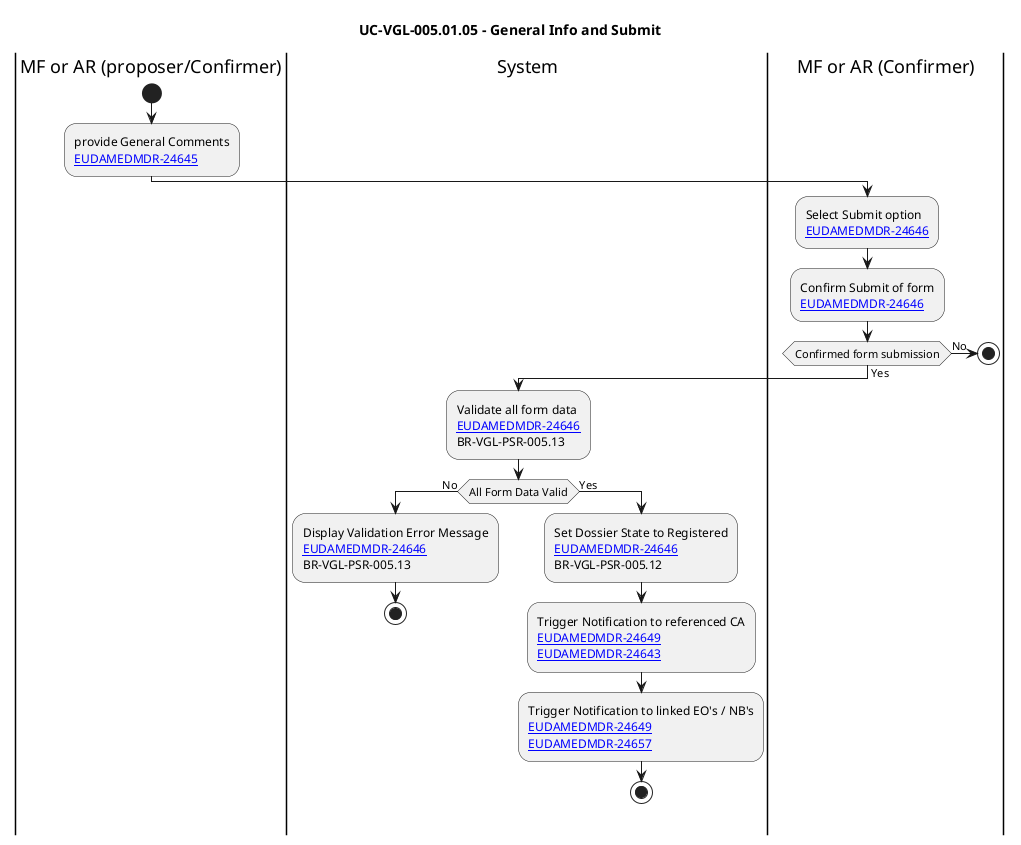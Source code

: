 @startuml
title UC-VGL-005.01.05 - General Info and Submit
|MF or AR (proposer/Confirmer)|
|System|
|MF or AR (Confirmer)|
|MF or AR (proposer/Confirmer)|
start
:provide General Comments
[[https://citnet.tech.ec.europa.eu/CITnet/jira/browse/EUDAMEDMDR-24645 EUDAMEDMDR-24645]];
|MF or AR (Confirmer)|
:Select Submit option
[[https://citnet.tech.ec.europa.eu/CITnet/jira/browse/EUDAMEDMDR-24646 EUDAMEDMDR-24646]];
:Confirm Submit of form
[[https://citnet.tech.ec.europa.eu/CITnet/jira/browse/EUDAMEDMDR-24646 EUDAMEDMDR-24646]];
if (Confirmed form submission) then (No)
  stop
else (Yes)
|System|
  :Validate all form data
  [[https://citnet.tech.ec.europa.eu/CITnet/jira/browse/EUDAMEDMDR-24646 EUDAMEDMDR-24646]]
  BR-VGL-PSR-005.13;
  if (All Form Data Valid) Then (No)
    :Display Validation Error Message
    [[https://citnet.tech.ec.europa.eu/CITnet/jira/browse/EUDAMEDMDR-24646 EUDAMEDMDR-24646]]
    BR-VGL-PSR-005.13;
    stop
  else (Yes)
    :Set Dossier State to Registered
    [[https://citnet.tech.ec.europa.eu/CITnet/jira/browse/EUDAMEDMDR-24646 EUDAMEDMDR-24646]]
    BR-VGL-PSR-005.12;
    :Trigger Notification to referenced CA 
    [[https://citnet.tech.ec.europa.eu/CITnet/jira/browse/EUDAMEDMDR-24649 EUDAMEDMDR-24649]]
    [[https://citnet.tech.ec.europa.eu/CITnet/jira/browse/EUDAMEDMDR-24643 EUDAMEDMDR-24643]];
    :Trigger Notification to linked EO's / NB's 
    [[https://citnet.tech.ec.europa.eu/CITnet/jira/browse/EUDAMEDMDR-24649 EUDAMEDMDR-24649]]
    [[https://citnet.tech.ec.europa.eu/CITnet/jira/browse/EUDAMEDMDR-24657 EUDAMEDMDR-24657]];
    stop
@enduml